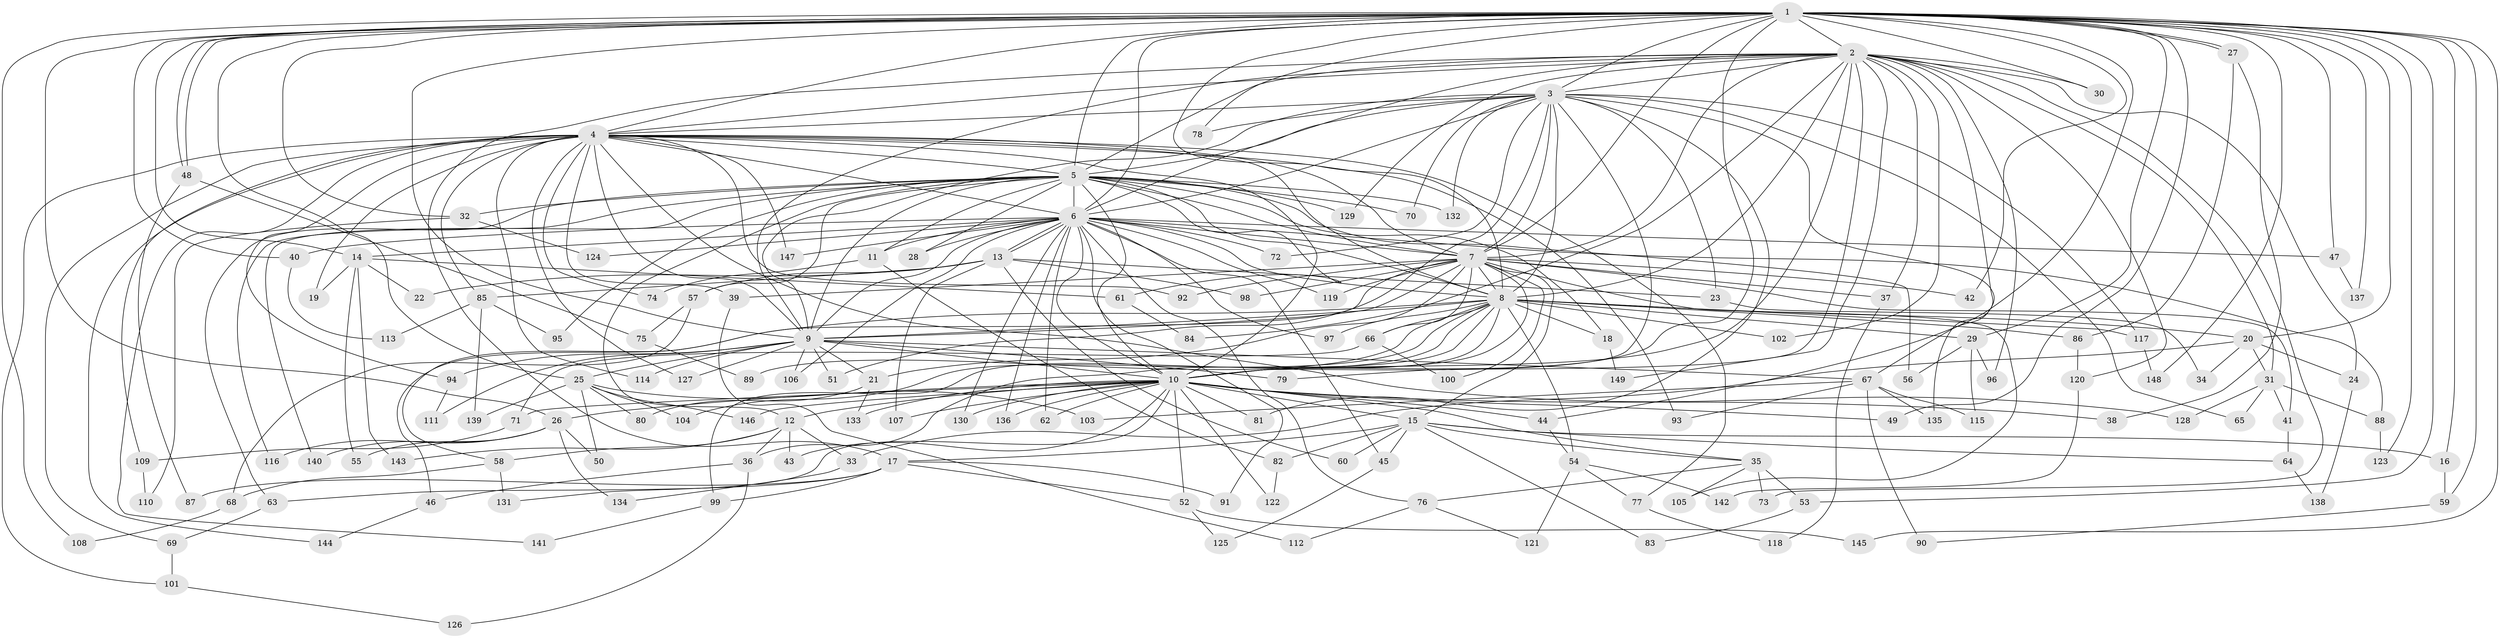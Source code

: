 // Generated by graph-tools (version 1.1) at 2025/25/03/09/25 03:25:52]
// undirected, 149 vertices, 323 edges
graph export_dot {
graph [start="1"]
  node [color=gray90,style=filled];
  1;
  2;
  3;
  4;
  5;
  6;
  7;
  8;
  9;
  10;
  11;
  12;
  13;
  14;
  15;
  16;
  17;
  18;
  19;
  20;
  21;
  22;
  23;
  24;
  25;
  26;
  27;
  28;
  29;
  30;
  31;
  32;
  33;
  34;
  35;
  36;
  37;
  38;
  39;
  40;
  41;
  42;
  43;
  44;
  45;
  46;
  47;
  48;
  49;
  50;
  51;
  52;
  53;
  54;
  55;
  56;
  57;
  58;
  59;
  60;
  61;
  62;
  63;
  64;
  65;
  66;
  67;
  68;
  69;
  70;
  71;
  72;
  73;
  74;
  75;
  76;
  77;
  78;
  79;
  80;
  81;
  82;
  83;
  84;
  85;
  86;
  87;
  88;
  89;
  90;
  91;
  92;
  93;
  94;
  95;
  96;
  97;
  98;
  99;
  100;
  101;
  102;
  103;
  104;
  105;
  106;
  107;
  108;
  109;
  110;
  111;
  112;
  113;
  114;
  115;
  116;
  117;
  118;
  119;
  120;
  121;
  122;
  123;
  124;
  125;
  126;
  127;
  128;
  129;
  130;
  131;
  132;
  133;
  134;
  135;
  136;
  137;
  138;
  139;
  140;
  141;
  142;
  143;
  144;
  145;
  146;
  147;
  148;
  149;
  1 -- 2;
  1 -- 3;
  1 -- 4;
  1 -- 5;
  1 -- 6;
  1 -- 7;
  1 -- 8;
  1 -- 9;
  1 -- 10;
  1 -- 14;
  1 -- 16;
  1 -- 20;
  1 -- 25;
  1 -- 26;
  1 -- 27;
  1 -- 27;
  1 -- 29;
  1 -- 30;
  1 -- 32;
  1 -- 40;
  1 -- 42;
  1 -- 44;
  1 -- 47;
  1 -- 48;
  1 -- 48;
  1 -- 49;
  1 -- 53;
  1 -- 59;
  1 -- 78;
  1 -- 108;
  1 -- 123;
  1 -- 137;
  1 -- 145;
  1 -- 148;
  2 -- 3;
  2 -- 4;
  2 -- 5;
  2 -- 6;
  2 -- 7;
  2 -- 8;
  2 -- 9;
  2 -- 10;
  2 -- 17;
  2 -- 24;
  2 -- 30;
  2 -- 31;
  2 -- 37;
  2 -- 67;
  2 -- 73;
  2 -- 79;
  2 -- 84;
  2 -- 96;
  2 -- 102;
  2 -- 120;
  2 -- 129;
  2 -- 149;
  3 -- 4;
  3 -- 5;
  3 -- 6;
  3 -- 7;
  3 -- 8;
  3 -- 9;
  3 -- 10;
  3 -- 23;
  3 -- 51;
  3 -- 65;
  3 -- 70;
  3 -- 72;
  3 -- 78;
  3 -- 81;
  3 -- 117;
  3 -- 132;
  3 -- 135;
  4 -- 5;
  4 -- 6;
  4 -- 7;
  4 -- 8;
  4 -- 9;
  4 -- 10;
  4 -- 19;
  4 -- 39;
  4 -- 69;
  4 -- 74;
  4 -- 77;
  4 -- 85;
  4 -- 92;
  4 -- 93;
  4 -- 94;
  4 -- 101;
  4 -- 109;
  4 -- 114;
  4 -- 127;
  4 -- 128;
  4 -- 141;
  4 -- 144;
  4 -- 147;
  5 -- 6;
  5 -- 7;
  5 -- 8;
  5 -- 9;
  5 -- 10;
  5 -- 11;
  5 -- 12;
  5 -- 18;
  5 -- 28;
  5 -- 32;
  5 -- 56;
  5 -- 57;
  5 -- 61;
  5 -- 63;
  5 -- 70;
  5 -- 95;
  5 -- 116;
  5 -- 129;
  5 -- 132;
  5 -- 140;
  6 -- 7;
  6 -- 8;
  6 -- 9;
  6 -- 10;
  6 -- 11;
  6 -- 13;
  6 -- 13;
  6 -- 14;
  6 -- 28;
  6 -- 40;
  6 -- 45;
  6 -- 47;
  6 -- 62;
  6 -- 72;
  6 -- 76;
  6 -- 88;
  6 -- 91;
  6 -- 97;
  6 -- 106;
  6 -- 119;
  6 -- 124;
  6 -- 130;
  6 -- 136;
  6 -- 147;
  7 -- 8;
  7 -- 9;
  7 -- 10;
  7 -- 15;
  7 -- 21;
  7 -- 37;
  7 -- 39;
  7 -- 41;
  7 -- 42;
  7 -- 58;
  7 -- 66;
  7 -- 92;
  7 -- 98;
  7 -- 100;
  7 -- 105;
  7 -- 119;
  8 -- 9;
  8 -- 10;
  8 -- 18;
  8 -- 20;
  8 -- 29;
  8 -- 36;
  8 -- 46;
  8 -- 54;
  8 -- 66;
  8 -- 86;
  8 -- 89;
  8 -- 97;
  8 -- 99;
  8 -- 102;
  8 -- 104;
  8 -- 117;
  9 -- 10;
  9 -- 21;
  9 -- 25;
  9 -- 51;
  9 -- 67;
  9 -- 79;
  9 -- 94;
  9 -- 106;
  9 -- 111;
  9 -- 114;
  9 -- 127;
  10 -- 12;
  10 -- 15;
  10 -- 26;
  10 -- 35;
  10 -- 38;
  10 -- 43;
  10 -- 44;
  10 -- 49;
  10 -- 52;
  10 -- 62;
  10 -- 71;
  10 -- 81;
  10 -- 107;
  10 -- 122;
  10 -- 130;
  10 -- 131;
  10 -- 133;
  10 -- 136;
  10 -- 146;
  11 -- 74;
  11 -- 82;
  12 -- 33;
  12 -- 36;
  12 -- 43;
  12 -- 58;
  12 -- 143;
  13 -- 22;
  13 -- 23;
  13 -- 57;
  13 -- 60;
  13 -- 85;
  13 -- 98;
  13 -- 107;
  14 -- 19;
  14 -- 22;
  14 -- 55;
  14 -- 61;
  14 -- 143;
  15 -- 16;
  15 -- 17;
  15 -- 35;
  15 -- 45;
  15 -- 60;
  15 -- 64;
  15 -- 82;
  15 -- 83;
  16 -- 59;
  17 -- 52;
  17 -- 63;
  17 -- 87;
  17 -- 91;
  17 -- 99;
  18 -- 149;
  20 -- 24;
  20 -- 31;
  20 -- 33;
  20 -- 34;
  21 -- 80;
  21 -- 133;
  23 -- 34;
  24 -- 138;
  25 -- 50;
  25 -- 80;
  25 -- 103;
  25 -- 104;
  25 -- 139;
  25 -- 146;
  26 -- 50;
  26 -- 55;
  26 -- 116;
  26 -- 134;
  26 -- 140;
  27 -- 38;
  27 -- 86;
  29 -- 56;
  29 -- 96;
  29 -- 115;
  31 -- 41;
  31 -- 65;
  31 -- 88;
  31 -- 128;
  32 -- 110;
  32 -- 124;
  33 -- 134;
  35 -- 53;
  35 -- 73;
  35 -- 76;
  35 -- 105;
  36 -- 46;
  36 -- 126;
  37 -- 118;
  39 -- 112;
  40 -- 113;
  41 -- 64;
  44 -- 54;
  45 -- 125;
  46 -- 144;
  47 -- 137;
  48 -- 75;
  48 -- 87;
  52 -- 125;
  52 -- 145;
  53 -- 83;
  54 -- 77;
  54 -- 121;
  54 -- 142;
  57 -- 68;
  57 -- 75;
  58 -- 68;
  58 -- 131;
  59 -- 90;
  61 -- 84;
  63 -- 69;
  64 -- 138;
  66 -- 71;
  66 -- 100;
  67 -- 90;
  67 -- 93;
  67 -- 103;
  67 -- 115;
  67 -- 135;
  68 -- 108;
  69 -- 101;
  71 -- 109;
  75 -- 89;
  76 -- 112;
  76 -- 121;
  77 -- 118;
  82 -- 122;
  85 -- 95;
  85 -- 113;
  85 -- 139;
  86 -- 120;
  88 -- 123;
  94 -- 111;
  99 -- 141;
  101 -- 126;
  109 -- 110;
  117 -- 148;
  120 -- 142;
}
